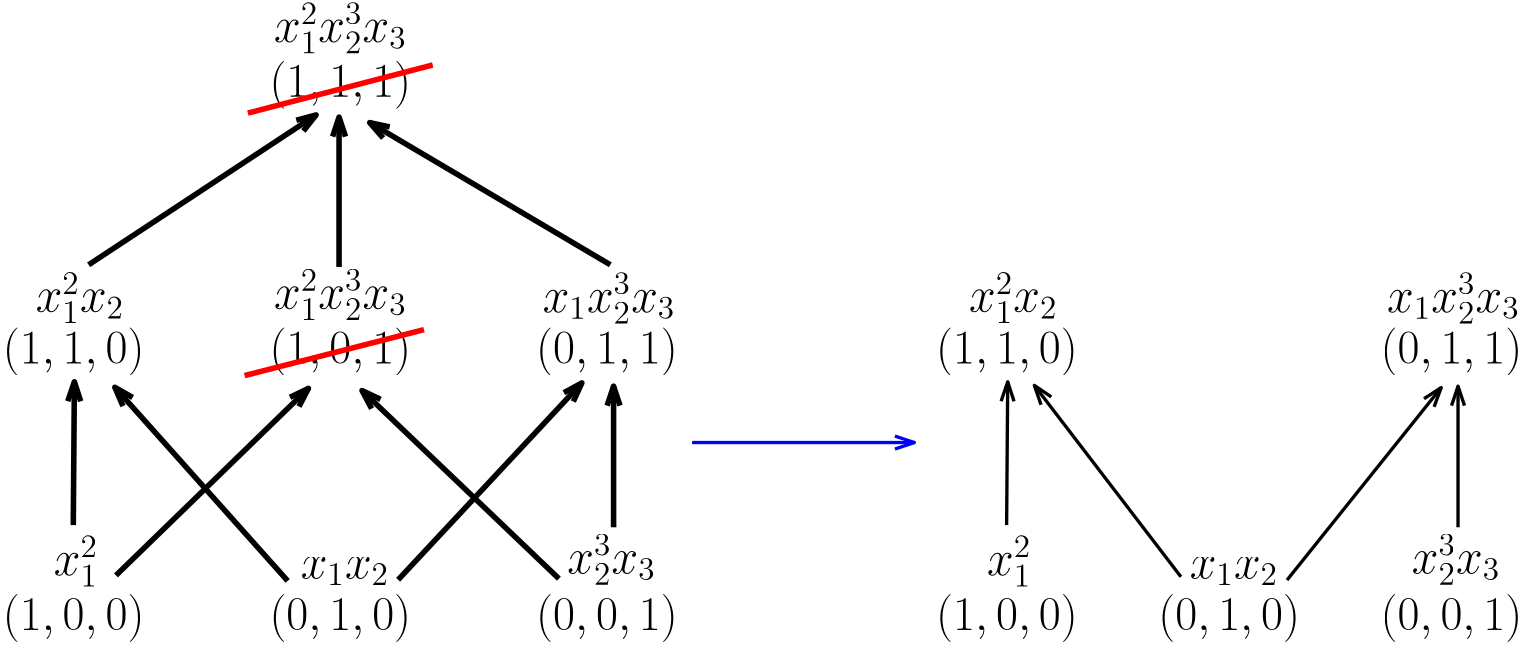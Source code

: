 <?xml version="1.0"?>
<!DOCTYPE ipe SYSTEM "ipe.dtd">
<ipe version="70206" creator="Ipe 7.2.6">
<info created="D:20170526125752" modified="D:20170526133743"/>
<ipestyle name="basic">
<symbol name="arrow/arc(spx)">
<path stroke="sym-stroke" fill="sym-stroke" pen="sym-pen">
0 0 m
-1 0.333 l
-1 -0.333 l
h
</path>
</symbol>
<symbol name="arrow/farc(spx)">
<path stroke="sym-stroke" fill="white" pen="sym-pen">
0 0 m
-1 0.333 l
-1 -0.333 l
h
</path>
</symbol>
<symbol name="arrow/ptarc(spx)">
<path stroke="sym-stroke" fill="sym-stroke" pen="sym-pen">
0 0 m
-1 0.333 l
-0.8 0 l
-1 -0.333 l
h
</path>
</symbol>
<symbol name="arrow/fptarc(spx)">
<path stroke="sym-stroke" fill="white" pen="sym-pen">
0 0 m
-1 0.333 l
-0.8 0 l
-1 -0.333 l
h
</path>
</symbol>
<symbol name="mark/circle(sx)" transformations="translations">
<path fill="sym-stroke">
0.6 0 0 0.6 0 0 e
0.4 0 0 0.4 0 0 e
</path>
</symbol>
<symbol name="mark/disk(sx)" transformations="translations">
<path fill="sym-stroke">
0.6 0 0 0.6 0 0 e
</path>
</symbol>
<symbol name="mark/fdisk(sfx)" transformations="translations">
<group>
<path fill="sym-fill">
0.5 0 0 0.5 0 0 e
</path>
<path fill="sym-stroke" fillrule="eofill">
0.6 0 0 0.6 0 0 e
0.4 0 0 0.4 0 0 e
</path>
</group>
</symbol>
<symbol name="mark/box(sx)" transformations="translations">
<path fill="sym-stroke" fillrule="eofill">
-0.6 -0.6 m
0.6 -0.6 l
0.6 0.6 l
-0.6 0.6 l
h
-0.4 -0.4 m
0.4 -0.4 l
0.4 0.4 l
-0.4 0.4 l
h
</path>
</symbol>
<symbol name="mark/square(sx)" transformations="translations">
<path fill="sym-stroke">
-0.6 -0.6 m
0.6 -0.6 l
0.6 0.6 l
-0.6 0.6 l
h
</path>
</symbol>
<symbol name="mark/fsquare(sfx)" transformations="translations">
<group>
<path fill="sym-fill">
-0.5 -0.5 m
0.5 -0.5 l
0.5 0.5 l
-0.5 0.5 l
h
</path>
<path fill="sym-stroke" fillrule="eofill">
-0.6 -0.6 m
0.6 -0.6 l
0.6 0.6 l
-0.6 0.6 l
h
-0.4 -0.4 m
0.4 -0.4 l
0.4 0.4 l
-0.4 0.4 l
h
</path>
</group>
</symbol>
<symbol name="mark/cross(sx)" transformations="translations">
<group>
<path fill="sym-stroke">
-0.43 -0.57 m
0.57 0.43 l
0.43 0.57 l
-0.57 -0.43 l
h
</path>
<path fill="sym-stroke">
-0.43 0.57 m
0.57 -0.43 l
0.43 -0.57 l
-0.57 0.43 l
h
</path>
</group>
</symbol>
<symbol name="arrow/fnormal(spx)">
<path stroke="sym-stroke" fill="white" pen="sym-pen">
0 0 m
-1 0.333 l
-1 -0.333 l
h
</path>
</symbol>
<symbol name="arrow/pointed(spx)">
<path stroke="sym-stroke" fill="sym-stroke" pen="sym-pen">
0 0 m
-1 0.333 l
-0.8 0 l
-1 -0.333 l
h
</path>
</symbol>
<symbol name="arrow/fpointed(spx)">
<path stroke="sym-stroke" fill="white" pen="sym-pen">
0 0 m
-1 0.333 l
-0.8 0 l
-1 -0.333 l
h
</path>
</symbol>
<symbol name="arrow/linear(spx)">
<path stroke="sym-stroke" pen="sym-pen">
-1 0.333 m
0 0 l
-1 -0.333 l
</path>
</symbol>
<symbol name="arrow/fdouble(spx)">
<path stroke="sym-stroke" fill="white" pen="sym-pen">
0 0 m
-1 0.333 l
-1 -0.333 l
h
-1 0 m
-2 0.333 l
-2 -0.333 l
h
</path>
</symbol>
<symbol name="arrow/double(spx)">
<path stroke="sym-stroke" fill="sym-stroke" pen="sym-pen">
0 0 m
-1 0.333 l
-1 -0.333 l
h
-1 0 m
-2 0.333 l
-2 -0.333 l
h
</path>
</symbol>
<pen name="heavier" value="0.8"/>
<pen name="fat" value="1.2"/>
<pen name="ultrafat" value="2"/>
<symbolsize name="large" value="5"/>
<symbolsize name="small" value="2"/>
<symbolsize name="tiny" value="1.1"/>
<arrowsize name="large" value="10"/>
<arrowsize name="small" value="5"/>
<arrowsize name="tiny" value="3"/>
<color name="red" value="1 0 0"/>
<color name="green" value="0 1 0"/>
<color name="blue" value="0 0 1"/>
<color name="yellow" value="1 1 0"/>
<color name="orange" value="1 0.647 0"/>
<color name="gold" value="1 0.843 0"/>
<color name="purple" value="0.627 0.125 0.941"/>
<color name="gray" value="0.745"/>
<color name="brown" value="0.647 0.165 0.165"/>
<color name="navy" value="0 0 0.502"/>
<color name="pink" value="1 0.753 0.796"/>
<color name="seagreen" value="0.18 0.545 0.341"/>
<color name="turquoise" value="0.251 0.878 0.816"/>
<color name="violet" value="0.933 0.51 0.933"/>
<color name="darkblue" value="0 0 0.545"/>
<color name="darkcyan" value="0 0.545 0.545"/>
<color name="darkgray" value="0.663"/>
<color name="darkgreen" value="0 0.392 0"/>
<color name="darkmagenta" value="0.545 0 0.545"/>
<color name="darkorange" value="1 0.549 0"/>
<color name="darkred" value="0.545 0 0"/>
<color name="lightblue" value="0.678 0.847 0.902"/>
<color name="lightcyan" value="0.878 1 1"/>
<color name="lightgray" value="0.827"/>
<color name="lightgreen" value="0.565 0.933 0.565"/>
<color name="lightyellow" value="1 1 0.878"/>
<dashstyle name="dashed" value="[4] 0"/>
<dashstyle name="dotted" value="[1 3] 0"/>
<dashstyle name="dash dotted" value="[4 2 1 2] 0"/>
<dashstyle name="dash dot dotted" value="[4 2 1 2 1 2] 0"/>
<textsize name="large" value="\large"/>
<textsize name="Large" value="\Large"/>
<textsize name="LARGE" value="\LARGE"/>
<textsize name="huge" value="\huge"/>
<textsize name="Huge" value="\Huge"/>
<textsize name="small" value="\small"/>
<textsize name="footnote" value="\footnotesize"/>
<textsize name="tiny" value="\tiny"/>
<textstyle name="center" begin="\begin{center}" end="\end{center}"/>
<textstyle name="itemize" begin="\begin{itemize}" end="\end{itemize}"/>
<textstyle name="item" begin="\begin{itemize}\item{}" end="\end{itemize}"/>
<gridsize name="4 pts" value="4"/>
<gridsize name="8 pts (~3 mm)" value="8"/>
<gridsize name="16 pts (~6 mm)" value="16"/>
<gridsize name="32 pts (~12 mm)" value="32"/>
<gridsize name="10 pts (~3.5 mm)" value="10"/>
<gridsize name="20 pts (~7 mm)" value="20"/>
<gridsize name="14 pts (~5 mm)" value="14"/>
<gridsize name="28 pts (~10 mm)" value="28"/>
<gridsize name="56 pts (~20 mm)" value="56"/>
<anglesize name="90 deg" value="90"/>
<anglesize name="60 deg" value="60"/>
<anglesize name="45 deg" value="45"/>
<anglesize name="30 deg" value="30"/>
<anglesize name="22.5 deg" value="22.5"/>
<opacity name="10%" value="0.1"/>
<opacity name="30%" value="0.3"/>
<opacity name="50%" value="0.5"/>
<opacity name="75%" value="0.75"/>
<tiling name="falling" angle="-60" step="4" width="1"/>
<tiling name="rising" angle="30" step="4" width="1"/>
</ipestyle>
<page>
<layer name="alpha"/>
<view layers="alpha" active="alpha"/>
<text layer="alpha" matrix="1 0 0 1 -117.803 -255.559" transformations="translations" pos="144 528" stroke="black" type="label" width="15.93" height="13.948" depth="4.26" valign="baseline" size="LARGE" style="math">x_{1}^{2}</text>
<text matrix="1 0 0 1 -28.8899 -256.74" transformations="translations" pos="144 528" stroke="black" type="label" width="31.86" height="7.415" depth="2.58" valign="baseline" size="LARGE" style="math">x_{1} x_{2}</text>
<text matrix="1 0 0 1 67.074 -254.915" transformations="translations" pos="144 528" stroke="black" type="label" width="31.86" height="13.948" depth="4.26" valign="baseline" size="LARGE" style="math">x_{2}^3 x_{3}</text>
<text matrix="1 0 0 1 -56.165 -259.497" transformations="translations" pos="64 512" stroke="black" type="label" width="50.982" height="12.896" depth="4.29" valign="baseline" size="LARGE" style="math">(1,0,0)</text>
<text matrix="1 0 0 1 39.835 -259.497" transformations="translations" pos="64 512" stroke="black" type="label" width="50.982" height="12.896" depth="4.29" valign="baseline" size="LARGE" style="math">(0,1,0)</text>
<text matrix="1 0 0 1 135.835 -259.497" transformations="translations" pos="64 512" stroke="black" type="label" width="50.982" height="12.896" depth="4.29" valign="baseline" size="LARGE" style="math">(0,0,1)</text>
<text matrix="1 0 0 1 -56.165 -163.497" transformations="translations" pos="64 512" stroke="black" type="label" width="50.982" height="12.896" depth="4.29" valign="baseline" size="LARGE" style="math">(1,1,0)</text>
<text matrix="1 0 0 1 39.835 -163.497" transformations="translations" pos="64 512" stroke="black" type="label" width="50.982" height="12.896" depth="4.29" valign="baseline" size="LARGE" style="math">(1,0,1)</text>
<text matrix="1 0 0 1 135.835 -163.497" transformations="translations" pos="64 512" stroke="black" type="label" width="50.982" height="12.896" depth="4.29" valign="baseline" size="LARGE" style="math">(0,1,1)</text>
<text matrix="1 0 0 1 39.835 -67.4965" transformations="translations" pos="64 512" stroke="black" type="label" width="50.982" height="12.896" depth="4.29" valign="baseline" size="LARGE" style="math">(1,1,1)</text>
<text matrix="1 0 0 1 -124.301 -160.731" transformations="translations" pos="144 528" stroke="black" type="label" width="31.86" height="13.948" depth="4.26" valign="baseline" size="LARGE" style="math">x_{1}^2 x_{2}</text>
<text matrix="1 0 0 1 58.197 -160.884" transformations="translations" pos="144 528" stroke="black" type="label" width="47.79" height="13.948" depth="4.26" valign="baseline" size="LARGE" style="math">x_{1} x_{2}^3 x_{3}</text>
<text matrix="1 0 0 1 -38.5107 -159.628" transformations="translations" pos="144 528" stroke="black" type="label" width="47.79" height="13.948" depth="4.26" valign="baseline" size="LARGE" style="math">x_{1}^{2} x_{2}^3 x_{3}</text>
<text matrix="1 0 0 1 -38.5107 -63.6285" transformations="translations" pos="144 528" stroke="black" type="label" width="47.79" height="13.948" depth="4.26" valign="baseline" size="LARGE" style="math">x_{1}^{2} x_{2}^3 x_{3}</text>
<path matrix="1 0 0 1 -120.165 -259.497" stroke="black" fill="1" pen="ultrafat" arrow="linear/normal">
153.383 549.781 m
153.776 601.361 l
</path>
<path matrix="1 0 0 1 -120.165 -259.497" stroke="black" fill="1" pen="ultrafat" arrow="linear/normal">
168.738 531.669 m
238.036 598.998 l
</path>
<path matrix="1 0 0 1 -120.165 -259.497" stroke="black" fill="1" pen="ultrafat" arrow="linear/normal">
328.202 530.488 m
257.329 598.211 l
</path>
<path matrix="1 0 0 1 -120.165 -259.497" stroke="black" fill="1" pen="ultrafat" arrow="linear/normal">
230.555 529.7 m
168.345 599.392 l
</path>
<path matrix="1 0 0 1 -120.165 -259.497" stroke="black" fill="1" pen="ultrafat" arrow="linear/normal">
270.323 530.094 m
336.471 600.967 l
</path>
<path matrix="1 0 0 1 -120.165 -259.497" stroke="black" fill="1" pen="ultrafat" arrow="linear/normal">
347.889 548.993 m
347.889 599.786 l
</path>
<path matrix="1 0 0 1 -120.165 -259.497" stroke="black" fill="1" pen="ultrafat" arrow="linear/normal">
158.895 643.491 m
240.792 697.433 l
</path>
<path matrix="1 0 0 1 -120.165 -259.497" stroke="black" fill="1" pen="ultrafat" arrow="linear/normal">
249.061 642.703 m
249.061 696.645 l
</path>
<path matrix="1 0 0 1 -120.165 -259.497" stroke="black" fill="1" pen="ultrafat" arrow="linear/normal">
346.708 643.491 m
260.085 694.676 l
</path>
<path matrix="1 0 0 1 -64 0" stroke="red" fill="white" pen="ultrafat">
160.07 438.612 m
226.612 455.936 l
</path>
<path matrix="1 0 0 1 -64 0" stroke="red" fill="white" pen="ultrafat">
158.889 344.115 m
223.462 360.651 l
</path>
<text matrix="1 0 0 1 218.197 -255.559" transformations="translations" pos="144 528" stroke="black" type="label" width="15.93" height="13.948" depth="4.26" valign="baseline" size="LARGE" style="math">x_{1}^{2}</text>
<text matrix="1 0 0 1 291.11 -256.74" transformations="translations" pos="144 528" stroke="black" type="label" width="31.86" height="7.415" depth="2.58" valign="baseline" size="LARGE" style="math">x_{1} x_{2}</text>
<text matrix="1 0 0 1 371.074 -254.915" transformations="translations" pos="144 528" stroke="black" type="label" width="31.86" height="13.948" depth="4.26" valign="baseline" size="LARGE" style="math">x_{2}^3 x_{3}</text>
<text matrix="1 0 0 1 279.835 -259.497" transformations="translations" pos="64 512" stroke="black" type="label" width="50.982" height="12.896" depth="4.29" valign="baseline" size="LARGE" style="math">(1,0,0)</text>
<text matrix="1 0 0 1 359.835 -259.497" transformations="translations" pos="64 512" stroke="black" type="label" width="50.982" height="12.896" depth="4.29" valign="baseline" size="LARGE" style="math">(0,1,0)</text>
<text matrix="1 0 0 1 439.835 -259.497" transformations="translations" pos="64 512" stroke="black" type="label" width="50.982" height="12.896" depth="4.29" valign="baseline" size="LARGE" style="math">(0,0,1)</text>
<text matrix="1 0 0 1 279.835 -163.497" transformations="translations" pos="64 512" stroke="black" type="label" width="50.982" height="12.896" depth="4.29" valign="baseline" size="LARGE" style="math">(1,1,0)</text>
<text matrix="1 0 0 1 439.835 -163.497" transformations="translations" pos="64 512" stroke="black" type="label" width="50.982" height="12.896" depth="4.29" valign="baseline" size="LARGE" style="math">(0,1,1)</text>
<text matrix="1 0 0 1 211.699 -160.731" transformations="translations" pos="144 528" stroke="black" type="label" width="31.86" height="13.948" depth="4.26" valign="baseline" size="LARGE" style="math">x_{1}^2 x_{2}</text>
<text matrix="1 0 0 1 362.197 -160.884" transformations="translations" pos="144 528" stroke="black" type="label" width="47.79" height="13.948" depth="4.26" valign="baseline" size="LARGE" style="math">x_{1} x_{2}^3 x_{3}</text>
<path matrix="1 0 0 1 215.835 -259.497" stroke="black" pen="fat" arrow="linear/normal">
153.383 549.781 m
153.776 601.361 l
</path>
<path matrix="1 0 0 1 183.835 -259.497" stroke="black" pen="fat" arrow="linear/normal">
347.889 548.993 m
347.889 599.786 l
</path>
<path stroke="black" pen="fat" arrow="linear/normal">
431.96 271.67 m
379.199 340.574 l
</path>
<path stroke="black" pen="fat" arrow="linear/normal">
470.153 270.489 m
525.67 339.787 l
</path>
<path stroke="blue" pen="fat" arrow="linear/normal">
256 320 m
336 320 l
</path>
</page>
</ipe>
